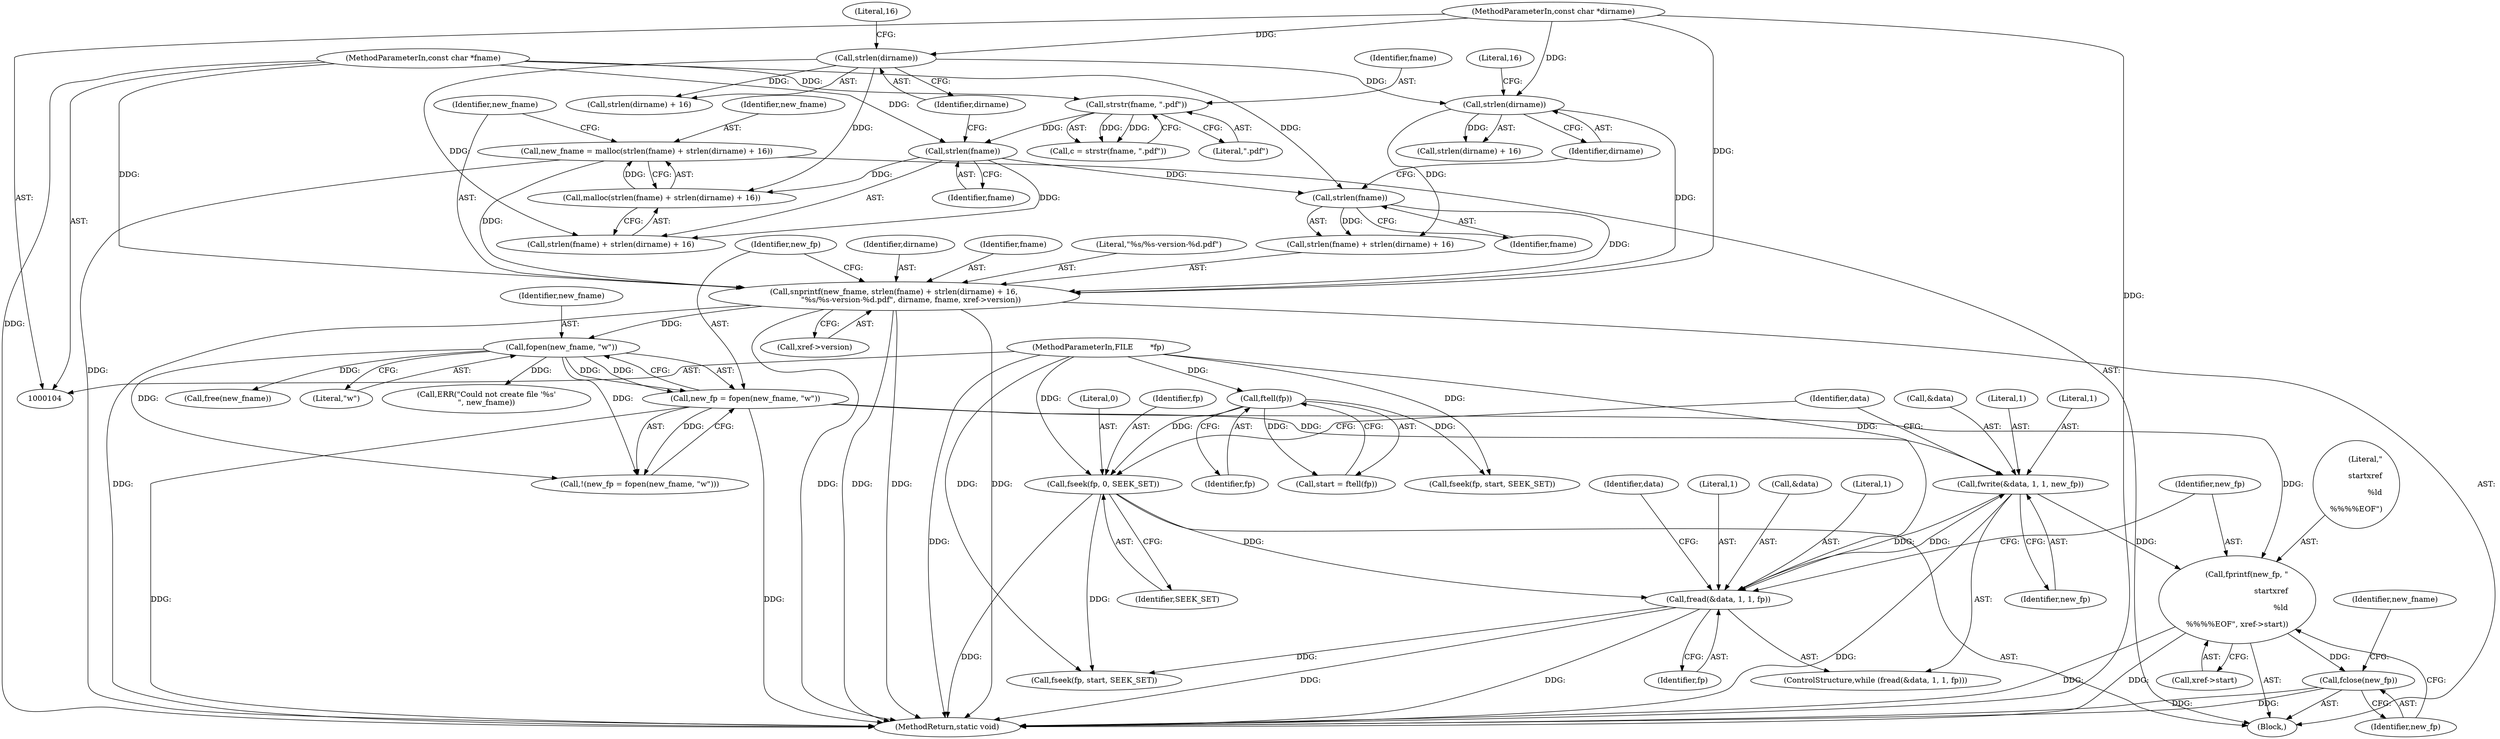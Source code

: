 digraph "1_pdfresurrect_0c4120fffa3dffe97b95c486a120eded82afe8a6_0@API" {
"1000189" [label="(Call,fprintf(new_fp, \"\r\nstartxref\r\n%ld\r\n%%%%EOF\", xref->start))"];
"1000183" [label="(Call,fwrite(&data, 1, 1, new_fp))"];
"1000177" [label="(Call,fread(&data, 1, 1, fp))"];
"1000172" [label="(Call,fseek(fp, 0, SEEK_SET))"];
"1000117" [label="(Call,ftell(fp))"];
"1000105" [label="(MethodParameterIn,FILE       *fp)"];
"1000156" [label="(Call,new_fp = fopen(new_fname, \"w\"))"];
"1000158" [label="(Call,fopen(new_fname, \"w\"))"];
"1000139" [label="(Call,snprintf(new_fname, strlen(fname) + strlen(dirname) + 16,\n              \"%s/%s-version-%d.pdf\", dirname, fname, xref->version))"];
"1000129" [label="(Call,new_fname = malloc(strlen(fname) + strlen(dirname) + 16))"];
"1000131" [label="(Call,malloc(strlen(fname) + strlen(dirname) + 16))"];
"1000133" [label="(Call,strlen(fname))"];
"1000122" [label="(Call,strstr(fname, \".pdf\"))"];
"1000106" [label="(MethodParameterIn,const char *fname)"];
"1000136" [label="(Call,strlen(dirname))"];
"1000107" [label="(MethodParameterIn,const char *dirname)"];
"1000142" [label="(Call,strlen(fname))"];
"1000145" [label="(Call,strlen(dirname))"];
"1000195" [label="(Call,fclose(new_fp))"];
"1000185" [label="(Identifier,data)"];
"1000181" [label="(Literal,1)"];
"1000179" [label="(Identifier,data)"];
"1000105" [label="(MethodParameterIn,FILE       *fp)"];
"1000178" [label="(Call,&data)"];
"1000131" [label="(Call,malloc(strlen(fname) + strlen(dirname) + 16))"];
"1000124" [label="(Literal,\".pdf\")"];
"1000184" [label="(Call,&data)"];
"1000118" [label="(Identifier,fp)"];
"1000129" [label="(Call,new_fname = malloc(strlen(fname) + strlen(dirname) + 16))"];
"1000197" [label="(Call,free(new_fname))"];
"1000107" [label="(MethodParameterIn,const char *dirname)"];
"1000191" [label="(Literal,\"\r\nstartxref\r\n%ld\r\n%%%%EOF\")"];
"1000141" [label="(Call,strlen(fname) + strlen(dirname) + 16)"];
"1000159" [label="(Identifier,new_fname)"];
"1000138" [label="(Literal,16)"];
"1000149" [label="(Identifier,dirname)"];
"1000160" [label="(Literal,\"w\")"];
"1000188" [label="(Identifier,new_fp)"];
"1000142" [label="(Call,strlen(fname))"];
"1000183" [label="(Call,fwrite(&data, 1, 1, new_fp))"];
"1000180" [label="(Literal,1)"];
"1000186" [label="(Literal,1)"];
"1000155" [label="(Call,!(new_fp = fopen(new_fname, \"w\")))"];
"1000190" [label="(Identifier,new_fp)"];
"1000187" [label="(Literal,1)"];
"1000106" [label="(MethodParameterIn,const char *fname)"];
"1000134" [label="(Identifier,fname)"];
"1000140" [label="(Identifier,new_fname)"];
"1000199" [label="(Call,fseek(fp, start, SEEK_SET))"];
"1000158" [label="(Call,fopen(new_fname, \"w\"))"];
"1000156" [label="(Call,new_fp = fopen(new_fname, \"w\"))"];
"1000151" [label="(Call,xref->version)"];
"1000176" [label="(ControlStructure,while (fread(&data, 1, 1, fp)))"];
"1000130" [label="(Identifier,new_fname)"];
"1000172" [label="(Call,fseek(fp, 0, SEEK_SET))"];
"1000162" [label="(Call,ERR(\"Could not create file '%s'\n\", new_fname))"];
"1000150" [label="(Identifier,fname)"];
"1000133" [label="(Call,strlen(fname))"];
"1000135" [label="(Call,strlen(dirname) + 16)"];
"1000165" [label="(Call,fseek(fp, start, SEEK_SET))"];
"1000203" [label="(MethodReturn,static void)"];
"1000117" [label="(Call,ftell(fp))"];
"1000143" [label="(Identifier,fname)"];
"1000122" [label="(Call,strstr(fname, \".pdf\"))"];
"1000123" [label="(Identifier,fname)"];
"1000147" [label="(Literal,16)"];
"1000145" [label="(Call,strlen(dirname))"];
"1000109" [label="(Block,)"];
"1000148" [label="(Literal,\"%s/%s-version-%d.pdf\")"];
"1000174" [label="(Literal,0)"];
"1000196" [label="(Identifier,new_fp)"];
"1000192" [label="(Call,xref->start)"];
"1000173" [label="(Identifier,fp)"];
"1000115" [label="(Call,start = ftell(fp))"];
"1000177" [label="(Call,fread(&data, 1, 1, fp))"];
"1000157" [label="(Identifier,new_fp)"];
"1000144" [label="(Call,strlen(dirname) + 16)"];
"1000195" [label="(Call,fclose(new_fp))"];
"1000175" [label="(Identifier,SEEK_SET)"];
"1000189" [label="(Call,fprintf(new_fp, \"\r\nstartxref\r\n%ld\r\n%%%%EOF\", xref->start))"];
"1000139" [label="(Call,snprintf(new_fname, strlen(fname) + strlen(dirname) + 16,\n              \"%s/%s-version-%d.pdf\", dirname, fname, xref->version))"];
"1000132" [label="(Call,strlen(fname) + strlen(dirname) + 16)"];
"1000137" [label="(Identifier,dirname)"];
"1000146" [label="(Identifier,dirname)"];
"1000198" [label="(Identifier,new_fname)"];
"1000136" [label="(Call,strlen(dirname))"];
"1000182" [label="(Identifier,fp)"];
"1000120" [label="(Call,c = strstr(fname, \".pdf\"))"];
"1000189" -> "1000109"  [label="AST: "];
"1000189" -> "1000192"  [label="CFG: "];
"1000190" -> "1000189"  [label="AST: "];
"1000191" -> "1000189"  [label="AST: "];
"1000192" -> "1000189"  [label="AST: "];
"1000196" -> "1000189"  [label="CFG: "];
"1000189" -> "1000203"  [label="DDG: "];
"1000189" -> "1000203"  [label="DDG: "];
"1000183" -> "1000189"  [label="DDG: "];
"1000156" -> "1000189"  [label="DDG: "];
"1000189" -> "1000195"  [label="DDG: "];
"1000183" -> "1000176"  [label="AST: "];
"1000183" -> "1000188"  [label="CFG: "];
"1000184" -> "1000183"  [label="AST: "];
"1000186" -> "1000183"  [label="AST: "];
"1000187" -> "1000183"  [label="AST: "];
"1000188" -> "1000183"  [label="AST: "];
"1000179" -> "1000183"  [label="CFG: "];
"1000183" -> "1000203"  [label="DDG: "];
"1000183" -> "1000177"  [label="DDG: "];
"1000177" -> "1000183"  [label="DDG: "];
"1000156" -> "1000183"  [label="DDG: "];
"1000177" -> "1000176"  [label="AST: "];
"1000177" -> "1000182"  [label="CFG: "];
"1000178" -> "1000177"  [label="AST: "];
"1000180" -> "1000177"  [label="AST: "];
"1000181" -> "1000177"  [label="AST: "];
"1000182" -> "1000177"  [label="AST: "];
"1000185" -> "1000177"  [label="CFG: "];
"1000190" -> "1000177"  [label="CFG: "];
"1000177" -> "1000203"  [label="DDG: "];
"1000177" -> "1000203"  [label="DDG: "];
"1000172" -> "1000177"  [label="DDG: "];
"1000105" -> "1000177"  [label="DDG: "];
"1000177" -> "1000199"  [label="DDG: "];
"1000172" -> "1000109"  [label="AST: "];
"1000172" -> "1000175"  [label="CFG: "];
"1000173" -> "1000172"  [label="AST: "];
"1000174" -> "1000172"  [label="AST: "];
"1000175" -> "1000172"  [label="AST: "];
"1000179" -> "1000172"  [label="CFG: "];
"1000172" -> "1000203"  [label="DDG: "];
"1000117" -> "1000172"  [label="DDG: "];
"1000105" -> "1000172"  [label="DDG: "];
"1000172" -> "1000199"  [label="DDG: "];
"1000117" -> "1000115"  [label="AST: "];
"1000117" -> "1000118"  [label="CFG: "];
"1000118" -> "1000117"  [label="AST: "];
"1000115" -> "1000117"  [label="CFG: "];
"1000117" -> "1000115"  [label="DDG: "];
"1000105" -> "1000117"  [label="DDG: "];
"1000117" -> "1000165"  [label="DDG: "];
"1000105" -> "1000104"  [label="AST: "];
"1000105" -> "1000203"  [label="DDG: "];
"1000105" -> "1000165"  [label="DDG: "];
"1000105" -> "1000199"  [label="DDG: "];
"1000156" -> "1000155"  [label="AST: "];
"1000156" -> "1000158"  [label="CFG: "];
"1000157" -> "1000156"  [label="AST: "];
"1000158" -> "1000156"  [label="AST: "];
"1000155" -> "1000156"  [label="CFG: "];
"1000156" -> "1000203"  [label="DDG: "];
"1000156" -> "1000203"  [label="DDG: "];
"1000156" -> "1000155"  [label="DDG: "];
"1000158" -> "1000156"  [label="DDG: "];
"1000158" -> "1000156"  [label="DDG: "];
"1000158" -> "1000160"  [label="CFG: "];
"1000159" -> "1000158"  [label="AST: "];
"1000160" -> "1000158"  [label="AST: "];
"1000158" -> "1000155"  [label="DDG: "];
"1000158" -> "1000155"  [label="DDG: "];
"1000139" -> "1000158"  [label="DDG: "];
"1000158" -> "1000162"  [label="DDG: "];
"1000158" -> "1000197"  [label="DDG: "];
"1000139" -> "1000109"  [label="AST: "];
"1000139" -> "1000151"  [label="CFG: "];
"1000140" -> "1000139"  [label="AST: "];
"1000141" -> "1000139"  [label="AST: "];
"1000148" -> "1000139"  [label="AST: "];
"1000149" -> "1000139"  [label="AST: "];
"1000150" -> "1000139"  [label="AST: "];
"1000151" -> "1000139"  [label="AST: "];
"1000157" -> "1000139"  [label="CFG: "];
"1000139" -> "1000203"  [label="DDG: "];
"1000139" -> "1000203"  [label="DDG: "];
"1000139" -> "1000203"  [label="DDG: "];
"1000139" -> "1000203"  [label="DDG: "];
"1000139" -> "1000203"  [label="DDG: "];
"1000129" -> "1000139"  [label="DDG: "];
"1000142" -> "1000139"  [label="DDG: "];
"1000145" -> "1000139"  [label="DDG: "];
"1000107" -> "1000139"  [label="DDG: "];
"1000106" -> "1000139"  [label="DDG: "];
"1000129" -> "1000109"  [label="AST: "];
"1000129" -> "1000131"  [label="CFG: "];
"1000130" -> "1000129"  [label="AST: "];
"1000131" -> "1000129"  [label="AST: "];
"1000140" -> "1000129"  [label="CFG: "];
"1000129" -> "1000203"  [label="DDG: "];
"1000131" -> "1000129"  [label="DDG: "];
"1000131" -> "1000132"  [label="CFG: "];
"1000132" -> "1000131"  [label="AST: "];
"1000133" -> "1000131"  [label="DDG: "];
"1000136" -> "1000131"  [label="DDG: "];
"1000133" -> "1000132"  [label="AST: "];
"1000133" -> "1000134"  [label="CFG: "];
"1000134" -> "1000133"  [label="AST: "];
"1000137" -> "1000133"  [label="CFG: "];
"1000133" -> "1000132"  [label="DDG: "];
"1000122" -> "1000133"  [label="DDG: "];
"1000106" -> "1000133"  [label="DDG: "];
"1000133" -> "1000142"  [label="DDG: "];
"1000122" -> "1000120"  [label="AST: "];
"1000122" -> "1000124"  [label="CFG: "];
"1000123" -> "1000122"  [label="AST: "];
"1000124" -> "1000122"  [label="AST: "];
"1000120" -> "1000122"  [label="CFG: "];
"1000122" -> "1000120"  [label="DDG: "];
"1000122" -> "1000120"  [label="DDG: "];
"1000106" -> "1000122"  [label="DDG: "];
"1000106" -> "1000104"  [label="AST: "];
"1000106" -> "1000203"  [label="DDG: "];
"1000106" -> "1000142"  [label="DDG: "];
"1000136" -> "1000135"  [label="AST: "];
"1000136" -> "1000137"  [label="CFG: "];
"1000137" -> "1000136"  [label="AST: "];
"1000138" -> "1000136"  [label="CFG: "];
"1000136" -> "1000132"  [label="DDG: "];
"1000136" -> "1000135"  [label="DDG: "];
"1000107" -> "1000136"  [label="DDG: "];
"1000136" -> "1000145"  [label="DDG: "];
"1000107" -> "1000104"  [label="AST: "];
"1000107" -> "1000203"  [label="DDG: "];
"1000107" -> "1000145"  [label="DDG: "];
"1000142" -> "1000141"  [label="AST: "];
"1000142" -> "1000143"  [label="CFG: "];
"1000143" -> "1000142"  [label="AST: "];
"1000146" -> "1000142"  [label="CFG: "];
"1000142" -> "1000141"  [label="DDG: "];
"1000145" -> "1000144"  [label="AST: "];
"1000145" -> "1000146"  [label="CFG: "];
"1000146" -> "1000145"  [label="AST: "];
"1000147" -> "1000145"  [label="CFG: "];
"1000145" -> "1000141"  [label="DDG: "];
"1000145" -> "1000144"  [label="DDG: "];
"1000195" -> "1000109"  [label="AST: "];
"1000195" -> "1000196"  [label="CFG: "];
"1000196" -> "1000195"  [label="AST: "];
"1000198" -> "1000195"  [label="CFG: "];
"1000195" -> "1000203"  [label="DDG: "];
"1000195" -> "1000203"  [label="DDG: "];
}
